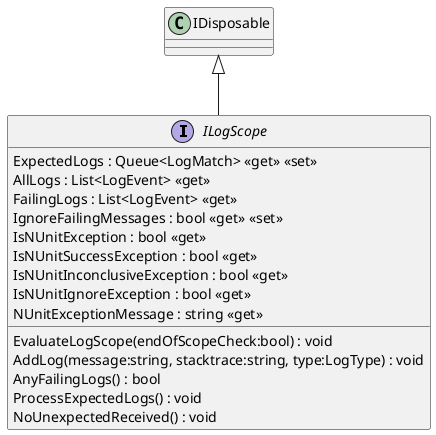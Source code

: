 @startuml
interface ILogScope {
    ExpectedLogs : Queue<LogMatch> <<get>> <<set>>
    AllLogs : List<LogEvent> <<get>>
    FailingLogs : List<LogEvent> <<get>>
    EvaluateLogScope(endOfScopeCheck:bool) : void
    IgnoreFailingMessages : bool <<get>> <<set>>
    IsNUnitException : bool <<get>>
    IsNUnitSuccessException : bool <<get>>
    IsNUnitInconclusiveException : bool <<get>>
    IsNUnitIgnoreException : bool <<get>>
    NUnitExceptionMessage : string <<get>>
    AddLog(message:string, stacktrace:string, type:LogType) : void
    AnyFailingLogs() : bool
    ProcessExpectedLogs() : void
    NoUnexpectedReceived() : void
}
IDisposable <|-- ILogScope
@enduml
